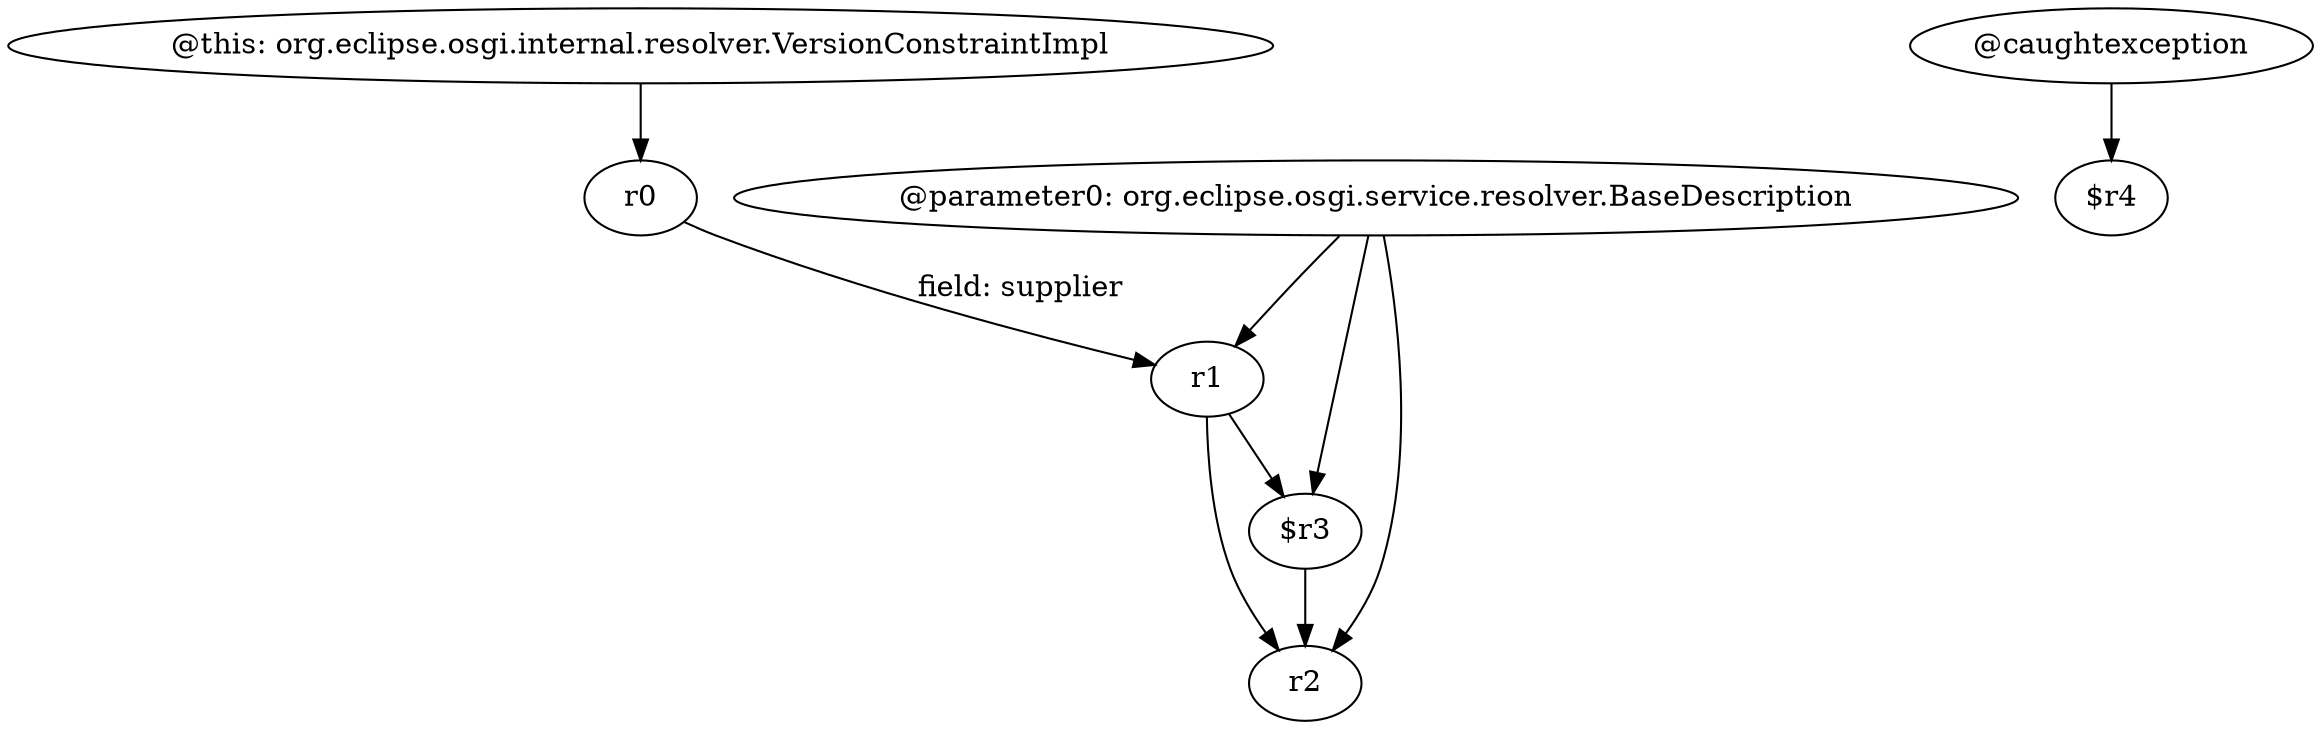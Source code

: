 digraph g {
0[label="r1"]
1[label="$r3"]
0->1[label=""]
2[label="@caughtexception"]
3[label="$r4"]
2->3[label=""]
4[label="r2"]
0->4[label=""]
5[label="r0"]
5->0[label="field: supplier"]
6[label="@parameter0: org.eclipse.osgi.service.resolver.BaseDescription"]
6->4[label=""]
7[label="@this: org.eclipse.osgi.internal.resolver.VersionConstraintImpl"]
7->5[label=""]
6->1[label=""]
6->0[label=""]
1->4[label=""]
}